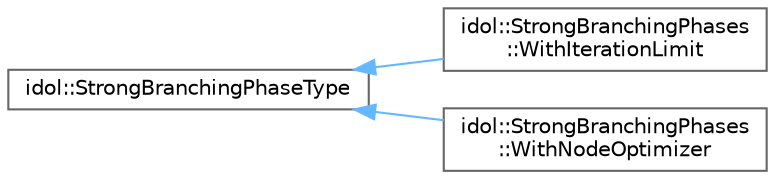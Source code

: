 digraph "Graphical Class Hierarchy"
{
 // LATEX_PDF_SIZE
  bgcolor="transparent";
  edge [fontname=Helvetica,fontsize=10,labelfontname=Helvetica,labelfontsize=10];
  node [fontname=Helvetica,fontsize=10,shape=box,height=0.2,width=0.4];
  rankdir="LR";
  Node0 [id="Node000000",label="idol::StrongBranchingPhaseType",height=0.2,width=0.4,color="grey40", fillcolor="white", style="filled",URL="$classidol_1_1StrongBranchingPhaseType.html",tooltip=" "];
  Node0 -> Node1 [id="edge180_Node000000_Node000001",dir="back",color="steelblue1",style="solid",tooltip=" "];
  Node1 [id="Node000001",label="idol::StrongBranchingPhases\l::WithIterationLimit",height=0.2,width=0.4,color="grey40", fillcolor="white", style="filled",URL="$classidol_1_1StrongBranchingPhases_1_1WithIterationLimit.html",tooltip=" "];
  Node0 -> Node2 [id="edge181_Node000000_Node000002",dir="back",color="steelblue1",style="solid",tooltip=" "];
  Node2 [id="Node000002",label="idol::StrongBranchingPhases\l::WithNodeOptimizer",height=0.2,width=0.4,color="grey40", fillcolor="white", style="filled",URL="$classidol_1_1StrongBranchingPhases_1_1WithNodeOptimizer.html",tooltip=" "];
}
